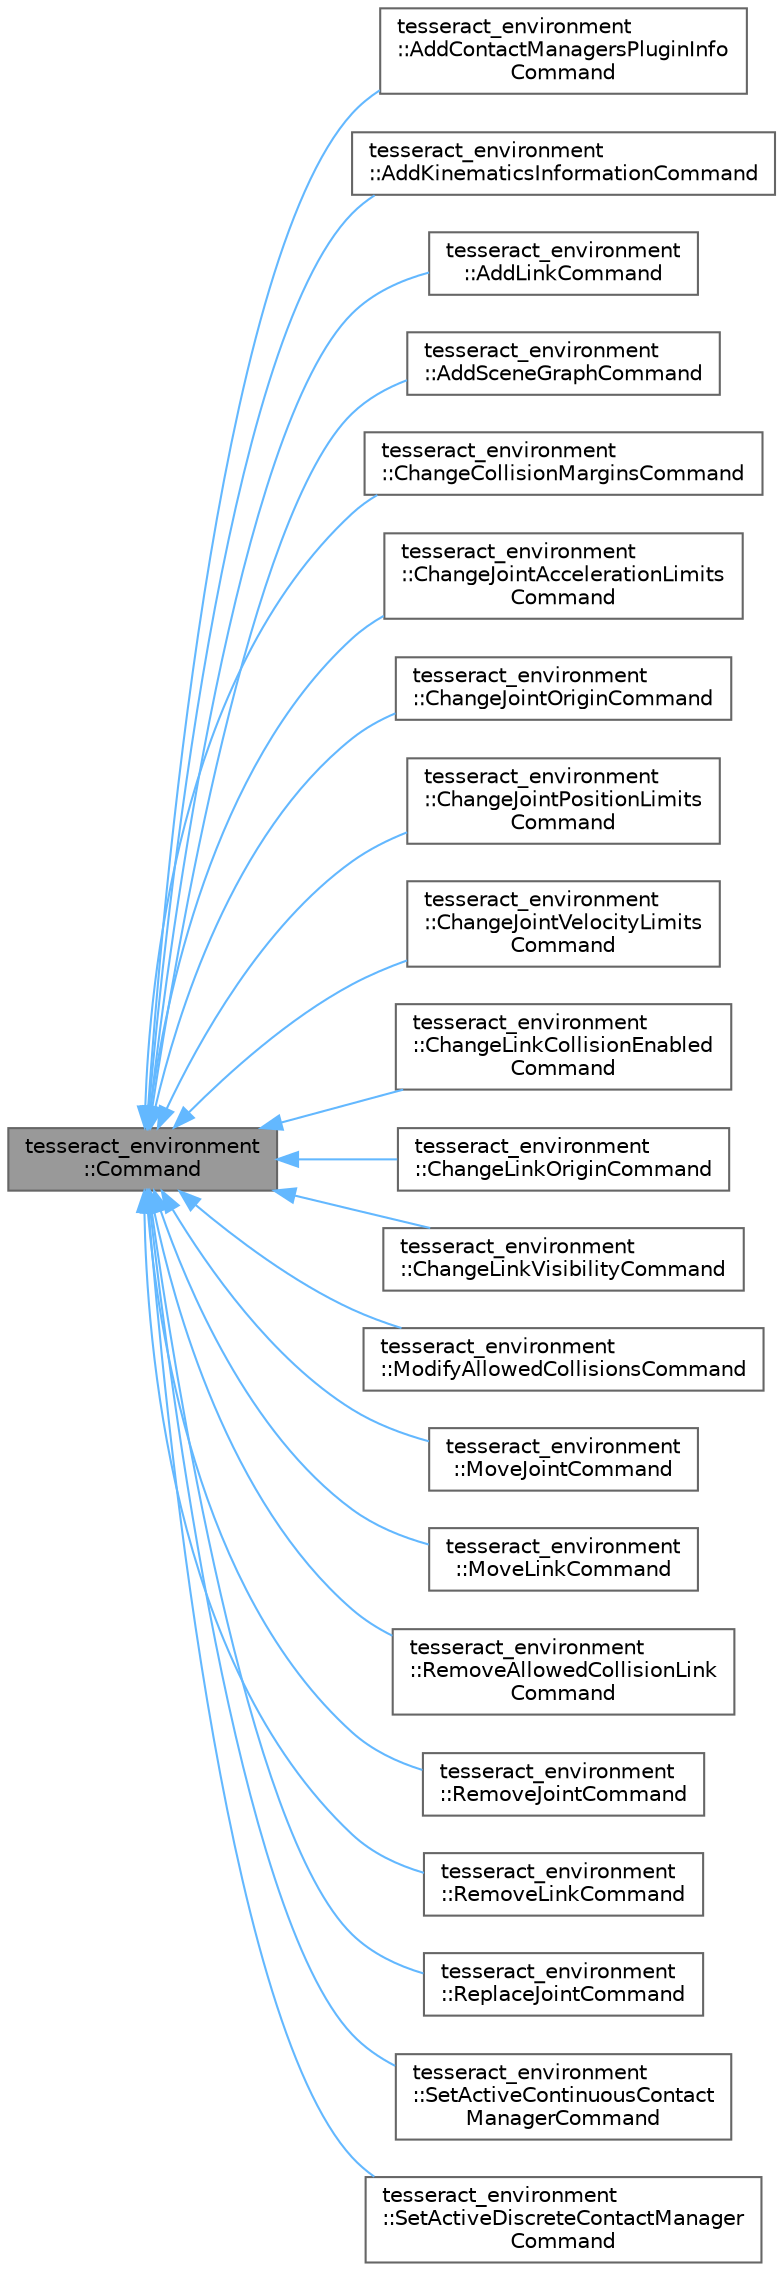 digraph "tesseract_environment::Command"
{
 // LATEX_PDF_SIZE
  bgcolor="transparent";
  edge [fontname=Helvetica,fontsize=10,labelfontname=Helvetica,labelfontsize=10];
  node [fontname=Helvetica,fontsize=10,shape=box,height=0.2,width=0.4];
  rankdir="LR";
  Node1 [label="tesseract_environment\l::Command",height=0.2,width=0.4,color="gray40", fillcolor="grey60", style="filled", fontcolor="black",tooltip=" "];
  Node1 -> Node2 [dir="back",color="steelblue1",style="solid"];
  Node2 [label="tesseract_environment\l::AddContactManagersPluginInfo\lCommand",height=0.2,width=0.4,color="gray40", fillcolor="white", style="filled",URL="$d4/dc3/classtesseract__environment_1_1AddContactManagersPluginInfoCommand.html",tooltip=" "];
  Node1 -> Node3 [dir="back",color="steelblue1",style="solid"];
  Node3 [label="tesseract_environment\l::AddKinematicsInformationCommand",height=0.2,width=0.4,color="gray40", fillcolor="white", style="filled",URL="$dc/d63/classtesseract__environment_1_1AddKinematicsInformationCommand.html",tooltip=" "];
  Node1 -> Node4 [dir="back",color="steelblue1",style="solid"];
  Node4 [label="tesseract_environment\l::AddLinkCommand",height=0.2,width=0.4,color="gray40", fillcolor="white", style="filled",URL="$de/d3b/classtesseract__environment_1_1AddLinkCommand.html",tooltip=" "];
  Node1 -> Node5 [dir="back",color="steelblue1",style="solid"];
  Node5 [label="tesseract_environment\l::AddSceneGraphCommand",height=0.2,width=0.4,color="gray40", fillcolor="white", style="filled",URL="$d6/d6f/classtesseract__environment_1_1AddSceneGraphCommand.html",tooltip=" "];
  Node1 -> Node6 [dir="back",color="steelblue1",style="solid"];
  Node6 [label="tesseract_environment\l::ChangeCollisionMarginsCommand",height=0.2,width=0.4,color="gray40", fillcolor="white", style="filled",URL="$d4/d68/classtesseract__environment_1_1ChangeCollisionMarginsCommand.html",tooltip=" "];
  Node1 -> Node7 [dir="back",color="steelblue1",style="solid"];
  Node7 [label="tesseract_environment\l::ChangeJointAccelerationLimits\lCommand",height=0.2,width=0.4,color="gray40", fillcolor="white", style="filled",URL="$d3/d66/classtesseract__environment_1_1ChangeJointAccelerationLimitsCommand.html",tooltip=" "];
  Node1 -> Node8 [dir="back",color="steelblue1",style="solid"];
  Node8 [label="tesseract_environment\l::ChangeJointOriginCommand",height=0.2,width=0.4,color="gray40", fillcolor="white", style="filled",URL="$de/d66/classtesseract__environment_1_1ChangeJointOriginCommand.html",tooltip=" "];
  Node1 -> Node9 [dir="back",color="steelblue1",style="solid"];
  Node9 [label="tesseract_environment\l::ChangeJointPositionLimits\lCommand",height=0.2,width=0.4,color="gray40", fillcolor="white", style="filled",URL="$da/d17/classtesseract__environment_1_1ChangeJointPositionLimitsCommand.html",tooltip=" "];
  Node1 -> Node10 [dir="back",color="steelblue1",style="solid"];
  Node10 [label="tesseract_environment\l::ChangeJointVelocityLimits\lCommand",height=0.2,width=0.4,color="gray40", fillcolor="white", style="filled",URL="$d3/d3d/classtesseract__environment_1_1ChangeJointVelocityLimitsCommand.html",tooltip=" "];
  Node1 -> Node11 [dir="back",color="steelblue1",style="solid"];
  Node11 [label="tesseract_environment\l::ChangeLinkCollisionEnabled\lCommand",height=0.2,width=0.4,color="gray40", fillcolor="white", style="filled",URL="$d0/ddc/classtesseract__environment_1_1ChangeLinkCollisionEnabledCommand.html",tooltip=" "];
  Node1 -> Node12 [dir="back",color="steelblue1",style="solid"];
  Node12 [label="tesseract_environment\l::ChangeLinkOriginCommand",height=0.2,width=0.4,color="gray40", fillcolor="white", style="filled",URL="$dc/dac/classtesseract__environment_1_1ChangeLinkOriginCommand.html",tooltip=" "];
  Node1 -> Node13 [dir="back",color="steelblue1",style="solid"];
  Node13 [label="tesseract_environment\l::ChangeLinkVisibilityCommand",height=0.2,width=0.4,color="gray40", fillcolor="white", style="filled",URL="$d1/dff/classtesseract__environment_1_1ChangeLinkVisibilityCommand.html",tooltip=" "];
  Node1 -> Node14 [dir="back",color="steelblue1",style="solid"];
  Node14 [label="tesseract_environment\l::ModifyAllowedCollisionsCommand",height=0.2,width=0.4,color="gray40", fillcolor="white", style="filled",URL="$d1/dde/classtesseract__environment_1_1ModifyAllowedCollisionsCommand.html",tooltip=" "];
  Node1 -> Node15 [dir="back",color="steelblue1",style="solid"];
  Node15 [label="tesseract_environment\l::MoveJointCommand",height=0.2,width=0.4,color="gray40", fillcolor="white", style="filled",URL="$de/dc2/classtesseract__environment_1_1MoveJointCommand.html",tooltip=" "];
  Node1 -> Node16 [dir="back",color="steelblue1",style="solid"];
  Node16 [label="tesseract_environment\l::MoveLinkCommand",height=0.2,width=0.4,color="gray40", fillcolor="white", style="filled",URL="$de/d48/classtesseract__environment_1_1MoveLinkCommand.html",tooltip=" "];
  Node1 -> Node17 [dir="back",color="steelblue1",style="solid"];
  Node17 [label="tesseract_environment\l::RemoveAllowedCollisionLink\lCommand",height=0.2,width=0.4,color="gray40", fillcolor="white", style="filled",URL="$d1/d28/classtesseract__environment_1_1RemoveAllowedCollisionLinkCommand.html",tooltip=" "];
  Node1 -> Node18 [dir="back",color="steelblue1",style="solid"];
  Node18 [label="tesseract_environment\l::RemoveJointCommand",height=0.2,width=0.4,color="gray40", fillcolor="white", style="filled",URL="$d4/db1/classtesseract__environment_1_1RemoveJointCommand.html",tooltip=" "];
  Node1 -> Node19 [dir="back",color="steelblue1",style="solid"];
  Node19 [label="tesseract_environment\l::RemoveLinkCommand",height=0.2,width=0.4,color="gray40", fillcolor="white", style="filled",URL="$db/da6/classtesseract__environment_1_1RemoveLinkCommand.html",tooltip=" "];
  Node1 -> Node20 [dir="back",color="steelblue1",style="solid"];
  Node20 [label="tesseract_environment\l::ReplaceJointCommand",height=0.2,width=0.4,color="gray40", fillcolor="white", style="filled",URL="$dd/de9/classtesseract__environment_1_1ReplaceJointCommand.html",tooltip=" "];
  Node1 -> Node21 [dir="back",color="steelblue1",style="solid"];
  Node21 [label="tesseract_environment\l::SetActiveContinuousContact\lManagerCommand",height=0.2,width=0.4,color="gray40", fillcolor="white", style="filled",URL="$d4/df1/classtesseract__environment_1_1SetActiveContinuousContactManagerCommand.html",tooltip=" "];
  Node1 -> Node22 [dir="back",color="steelblue1",style="solid"];
  Node22 [label="tesseract_environment\l::SetActiveDiscreteContactManager\lCommand",height=0.2,width=0.4,color="gray40", fillcolor="white", style="filled",URL="$dc/dd6/classtesseract__environment_1_1SetActiveDiscreteContactManagerCommand.html",tooltip=" "];
}
